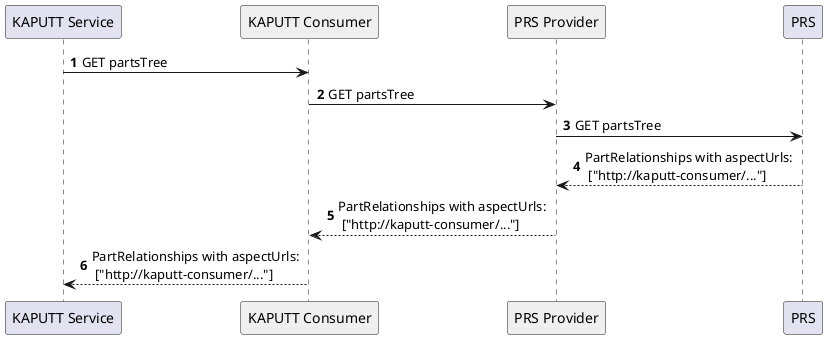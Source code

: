 @startuml
'https://plantuml.com/sequence-diagram

autonumber

participant "KAPUTT Service" as KaputtService 
participant "KAPUTT Consumer" as KaputtConsumer #efefef
participant "PRS Provider" as PRSProvider  #efefef

KaputtService -> KaputtConsumer: GET partsTree
KaputtConsumer -> PRSProvider: GET partsTree
PRSProvider -> PRS: GET partsTree
PRSProvider <-- PRS: PartRelationships with aspectUrls: \n ["http://kaputt-consumer/..."]
KaputtConsumer <-- PRSProvider: PartRelationships with aspectUrls: \n ["http://kaputt-consumer/..."]
KaputtService <-- KaputtConsumer: PartRelationships with aspectUrls: \n ["http://kaputt-consumer/..."]
@enduml